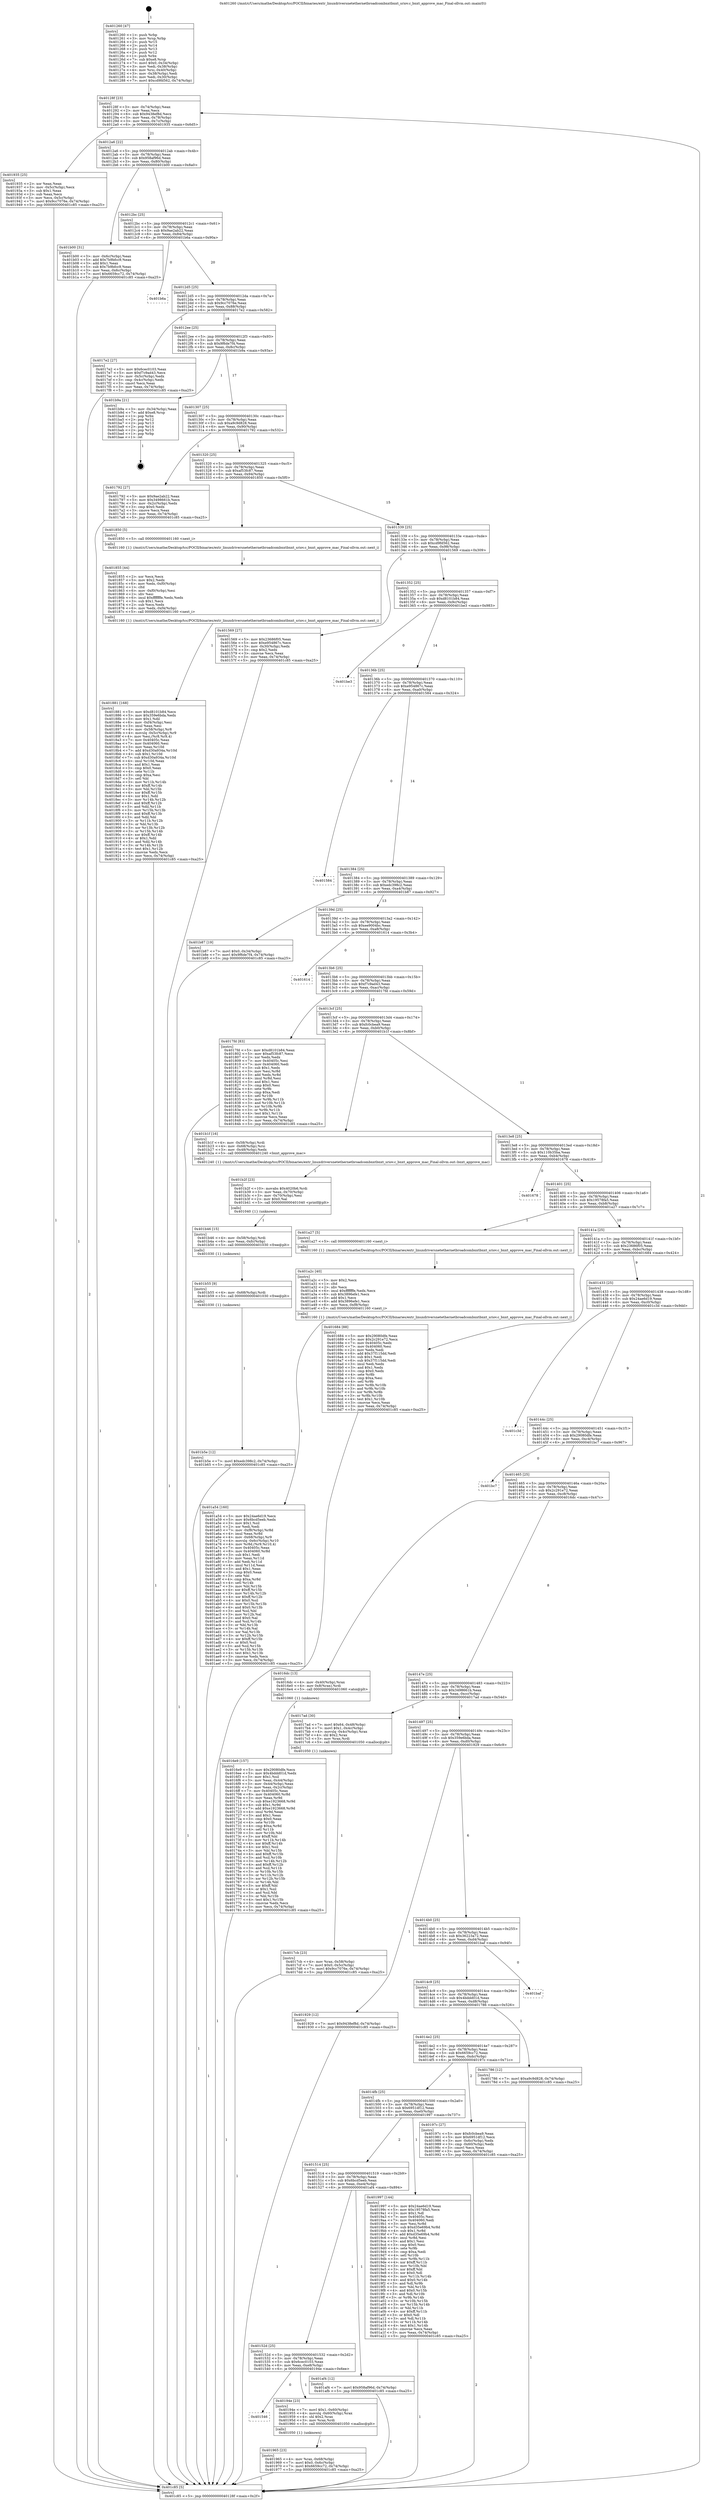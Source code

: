 digraph "0x401260" {
  label = "0x401260 (/mnt/c/Users/mathe/Desktop/tcc/POCII/binaries/extr_linuxdriversnetethernetbroadcombnxtbnxt_sriov.c_bnxt_approve_mac_Final-ollvm.out::main(0))"
  labelloc = "t"
  node[shape=record]

  Entry [label="",width=0.3,height=0.3,shape=circle,fillcolor=black,style=filled]
  "0x40128f" [label="{
     0x40128f [23]\l
     | [instrs]\l
     &nbsp;&nbsp;0x40128f \<+3\>: mov -0x74(%rbp),%eax\l
     &nbsp;&nbsp;0x401292 \<+2\>: mov %eax,%ecx\l
     &nbsp;&nbsp;0x401294 \<+6\>: sub $0x9438ef8d,%ecx\l
     &nbsp;&nbsp;0x40129a \<+3\>: mov %eax,-0x78(%rbp)\l
     &nbsp;&nbsp;0x40129d \<+3\>: mov %ecx,-0x7c(%rbp)\l
     &nbsp;&nbsp;0x4012a0 \<+6\>: je 0000000000401935 \<main+0x6d5\>\l
  }"]
  "0x401935" [label="{
     0x401935 [25]\l
     | [instrs]\l
     &nbsp;&nbsp;0x401935 \<+2\>: xor %eax,%eax\l
     &nbsp;&nbsp;0x401937 \<+3\>: mov -0x5c(%rbp),%ecx\l
     &nbsp;&nbsp;0x40193a \<+3\>: sub $0x1,%eax\l
     &nbsp;&nbsp;0x40193d \<+2\>: sub %eax,%ecx\l
     &nbsp;&nbsp;0x40193f \<+3\>: mov %ecx,-0x5c(%rbp)\l
     &nbsp;&nbsp;0x401942 \<+7\>: movl $0x9cc7076e,-0x74(%rbp)\l
     &nbsp;&nbsp;0x401949 \<+5\>: jmp 0000000000401c85 \<main+0xa25\>\l
  }"]
  "0x4012a6" [label="{
     0x4012a6 [22]\l
     | [instrs]\l
     &nbsp;&nbsp;0x4012a6 \<+5\>: jmp 00000000004012ab \<main+0x4b\>\l
     &nbsp;&nbsp;0x4012ab \<+3\>: mov -0x78(%rbp),%eax\l
     &nbsp;&nbsp;0x4012ae \<+5\>: sub $0x958af96d,%eax\l
     &nbsp;&nbsp;0x4012b3 \<+3\>: mov %eax,-0x80(%rbp)\l
     &nbsp;&nbsp;0x4012b6 \<+6\>: je 0000000000401b00 \<main+0x8a0\>\l
  }"]
  Exit [label="",width=0.3,height=0.3,shape=circle,fillcolor=black,style=filled,peripheries=2]
  "0x401b00" [label="{
     0x401b00 [31]\l
     | [instrs]\l
     &nbsp;&nbsp;0x401b00 \<+3\>: mov -0x6c(%rbp),%eax\l
     &nbsp;&nbsp;0x401b03 \<+5\>: add $0x7b9bfcc9,%eax\l
     &nbsp;&nbsp;0x401b08 \<+3\>: add $0x1,%eax\l
     &nbsp;&nbsp;0x401b0b \<+5\>: sub $0x7b9bfcc9,%eax\l
     &nbsp;&nbsp;0x401b10 \<+3\>: mov %eax,-0x6c(%rbp)\l
     &nbsp;&nbsp;0x401b13 \<+7\>: movl $0x6659cc72,-0x74(%rbp)\l
     &nbsp;&nbsp;0x401b1a \<+5\>: jmp 0000000000401c85 \<main+0xa25\>\l
  }"]
  "0x4012bc" [label="{
     0x4012bc [25]\l
     | [instrs]\l
     &nbsp;&nbsp;0x4012bc \<+5\>: jmp 00000000004012c1 \<main+0x61\>\l
     &nbsp;&nbsp;0x4012c1 \<+3\>: mov -0x78(%rbp),%eax\l
     &nbsp;&nbsp;0x4012c4 \<+5\>: sub $0x9ae2ab22,%eax\l
     &nbsp;&nbsp;0x4012c9 \<+6\>: mov %eax,-0x84(%rbp)\l
     &nbsp;&nbsp;0x4012cf \<+6\>: je 0000000000401b6a \<main+0x90a\>\l
  }"]
  "0x401b5e" [label="{
     0x401b5e [12]\l
     | [instrs]\l
     &nbsp;&nbsp;0x401b5e \<+7\>: movl $0xedc398c2,-0x74(%rbp)\l
     &nbsp;&nbsp;0x401b65 \<+5\>: jmp 0000000000401c85 \<main+0xa25\>\l
  }"]
  "0x401b6a" [label="{
     0x401b6a\l
  }", style=dashed]
  "0x4012d5" [label="{
     0x4012d5 [25]\l
     | [instrs]\l
     &nbsp;&nbsp;0x4012d5 \<+5\>: jmp 00000000004012da \<main+0x7a\>\l
     &nbsp;&nbsp;0x4012da \<+3\>: mov -0x78(%rbp),%eax\l
     &nbsp;&nbsp;0x4012dd \<+5\>: sub $0x9cc7076e,%eax\l
     &nbsp;&nbsp;0x4012e2 \<+6\>: mov %eax,-0x88(%rbp)\l
     &nbsp;&nbsp;0x4012e8 \<+6\>: je 00000000004017e2 \<main+0x582\>\l
  }"]
  "0x401b55" [label="{
     0x401b55 [9]\l
     | [instrs]\l
     &nbsp;&nbsp;0x401b55 \<+4\>: mov -0x68(%rbp),%rdi\l
     &nbsp;&nbsp;0x401b59 \<+5\>: call 0000000000401030 \<free@plt\>\l
     | [calls]\l
     &nbsp;&nbsp;0x401030 \{1\} (unknown)\l
  }"]
  "0x4017e2" [label="{
     0x4017e2 [27]\l
     | [instrs]\l
     &nbsp;&nbsp;0x4017e2 \<+5\>: mov $0x6cec0103,%eax\l
     &nbsp;&nbsp;0x4017e7 \<+5\>: mov $0xf7c9ad43,%ecx\l
     &nbsp;&nbsp;0x4017ec \<+3\>: mov -0x5c(%rbp),%edx\l
     &nbsp;&nbsp;0x4017ef \<+3\>: cmp -0x4c(%rbp),%edx\l
     &nbsp;&nbsp;0x4017f2 \<+3\>: cmovl %ecx,%eax\l
     &nbsp;&nbsp;0x4017f5 \<+3\>: mov %eax,-0x74(%rbp)\l
     &nbsp;&nbsp;0x4017f8 \<+5\>: jmp 0000000000401c85 \<main+0xa25\>\l
  }"]
  "0x4012ee" [label="{
     0x4012ee [25]\l
     | [instrs]\l
     &nbsp;&nbsp;0x4012ee \<+5\>: jmp 00000000004012f3 \<main+0x93\>\l
     &nbsp;&nbsp;0x4012f3 \<+3\>: mov -0x78(%rbp),%eax\l
     &nbsp;&nbsp;0x4012f6 \<+5\>: sub $0x9f6de7f4,%eax\l
     &nbsp;&nbsp;0x4012fb \<+6\>: mov %eax,-0x8c(%rbp)\l
     &nbsp;&nbsp;0x401301 \<+6\>: je 0000000000401b9a \<main+0x93a\>\l
  }"]
  "0x401b46" [label="{
     0x401b46 [15]\l
     | [instrs]\l
     &nbsp;&nbsp;0x401b46 \<+4\>: mov -0x58(%rbp),%rdi\l
     &nbsp;&nbsp;0x401b4a \<+6\>: mov %eax,-0xfc(%rbp)\l
     &nbsp;&nbsp;0x401b50 \<+5\>: call 0000000000401030 \<free@plt\>\l
     | [calls]\l
     &nbsp;&nbsp;0x401030 \{1\} (unknown)\l
  }"]
  "0x401b9a" [label="{
     0x401b9a [21]\l
     | [instrs]\l
     &nbsp;&nbsp;0x401b9a \<+3\>: mov -0x34(%rbp),%eax\l
     &nbsp;&nbsp;0x401b9d \<+7\>: add $0xe8,%rsp\l
     &nbsp;&nbsp;0x401ba4 \<+1\>: pop %rbx\l
     &nbsp;&nbsp;0x401ba5 \<+2\>: pop %r12\l
     &nbsp;&nbsp;0x401ba7 \<+2\>: pop %r13\l
     &nbsp;&nbsp;0x401ba9 \<+2\>: pop %r14\l
     &nbsp;&nbsp;0x401bab \<+2\>: pop %r15\l
     &nbsp;&nbsp;0x401bad \<+1\>: pop %rbp\l
     &nbsp;&nbsp;0x401bae \<+1\>: ret\l
  }"]
  "0x401307" [label="{
     0x401307 [25]\l
     | [instrs]\l
     &nbsp;&nbsp;0x401307 \<+5\>: jmp 000000000040130c \<main+0xac\>\l
     &nbsp;&nbsp;0x40130c \<+3\>: mov -0x78(%rbp),%eax\l
     &nbsp;&nbsp;0x40130f \<+5\>: sub $0xa9c9d828,%eax\l
     &nbsp;&nbsp;0x401314 \<+6\>: mov %eax,-0x90(%rbp)\l
     &nbsp;&nbsp;0x40131a \<+6\>: je 0000000000401792 \<main+0x532\>\l
  }"]
  "0x401b2f" [label="{
     0x401b2f [23]\l
     | [instrs]\l
     &nbsp;&nbsp;0x401b2f \<+10\>: movabs $0x4020b6,%rdi\l
     &nbsp;&nbsp;0x401b39 \<+3\>: mov %eax,-0x70(%rbp)\l
     &nbsp;&nbsp;0x401b3c \<+3\>: mov -0x70(%rbp),%esi\l
     &nbsp;&nbsp;0x401b3f \<+2\>: mov $0x0,%al\l
     &nbsp;&nbsp;0x401b41 \<+5\>: call 0000000000401040 \<printf@plt\>\l
     | [calls]\l
     &nbsp;&nbsp;0x401040 \{1\} (unknown)\l
  }"]
  "0x401792" [label="{
     0x401792 [27]\l
     | [instrs]\l
     &nbsp;&nbsp;0x401792 \<+5\>: mov $0x9ae2ab22,%eax\l
     &nbsp;&nbsp;0x401797 \<+5\>: mov $0x3498661b,%ecx\l
     &nbsp;&nbsp;0x40179c \<+3\>: mov -0x2c(%rbp),%edx\l
     &nbsp;&nbsp;0x40179f \<+3\>: cmp $0x0,%edx\l
     &nbsp;&nbsp;0x4017a2 \<+3\>: cmove %ecx,%eax\l
     &nbsp;&nbsp;0x4017a5 \<+3\>: mov %eax,-0x74(%rbp)\l
     &nbsp;&nbsp;0x4017a8 \<+5\>: jmp 0000000000401c85 \<main+0xa25\>\l
  }"]
  "0x401320" [label="{
     0x401320 [25]\l
     | [instrs]\l
     &nbsp;&nbsp;0x401320 \<+5\>: jmp 0000000000401325 \<main+0xc5\>\l
     &nbsp;&nbsp;0x401325 \<+3\>: mov -0x78(%rbp),%eax\l
     &nbsp;&nbsp;0x401328 \<+5\>: sub $0xaf53fc87,%eax\l
     &nbsp;&nbsp;0x40132d \<+6\>: mov %eax,-0x94(%rbp)\l
     &nbsp;&nbsp;0x401333 \<+6\>: je 0000000000401850 \<main+0x5f0\>\l
  }"]
  "0x401a54" [label="{
     0x401a54 [160]\l
     | [instrs]\l
     &nbsp;&nbsp;0x401a54 \<+5\>: mov $0x24ae6d19,%ecx\l
     &nbsp;&nbsp;0x401a59 \<+5\>: mov $0x6bcd5eeb,%edx\l
     &nbsp;&nbsp;0x401a5e \<+3\>: mov $0x1,%sil\l
     &nbsp;&nbsp;0x401a61 \<+2\>: xor %edi,%edi\l
     &nbsp;&nbsp;0x401a63 \<+7\>: mov -0xf8(%rbp),%r8d\l
     &nbsp;&nbsp;0x401a6a \<+4\>: imul %eax,%r8d\l
     &nbsp;&nbsp;0x401a6e \<+4\>: mov -0x68(%rbp),%r9\l
     &nbsp;&nbsp;0x401a72 \<+4\>: movslq -0x6c(%rbp),%r10\l
     &nbsp;&nbsp;0x401a76 \<+4\>: mov %r8d,(%r9,%r10,4)\l
     &nbsp;&nbsp;0x401a7a \<+7\>: mov 0x40405c,%eax\l
     &nbsp;&nbsp;0x401a81 \<+8\>: mov 0x404060,%r8d\l
     &nbsp;&nbsp;0x401a89 \<+3\>: sub $0x1,%edi\l
     &nbsp;&nbsp;0x401a8c \<+3\>: mov %eax,%r11d\l
     &nbsp;&nbsp;0x401a8f \<+3\>: add %edi,%r11d\l
     &nbsp;&nbsp;0x401a92 \<+4\>: imul %r11d,%eax\l
     &nbsp;&nbsp;0x401a96 \<+3\>: and $0x1,%eax\l
     &nbsp;&nbsp;0x401a99 \<+3\>: cmp $0x0,%eax\l
     &nbsp;&nbsp;0x401a9c \<+3\>: sete %bl\l
     &nbsp;&nbsp;0x401a9f \<+4\>: cmp $0xa,%r8d\l
     &nbsp;&nbsp;0x401aa3 \<+4\>: setl %r14b\l
     &nbsp;&nbsp;0x401aa7 \<+3\>: mov %bl,%r15b\l
     &nbsp;&nbsp;0x401aaa \<+4\>: xor $0xff,%r15b\l
     &nbsp;&nbsp;0x401aae \<+3\>: mov %r14b,%r12b\l
     &nbsp;&nbsp;0x401ab1 \<+4\>: xor $0xff,%r12b\l
     &nbsp;&nbsp;0x401ab5 \<+4\>: xor $0x0,%sil\l
     &nbsp;&nbsp;0x401ab9 \<+3\>: mov %r15b,%r13b\l
     &nbsp;&nbsp;0x401abc \<+4\>: and $0x0,%r13b\l
     &nbsp;&nbsp;0x401ac0 \<+3\>: and %sil,%bl\l
     &nbsp;&nbsp;0x401ac3 \<+3\>: mov %r12b,%al\l
     &nbsp;&nbsp;0x401ac6 \<+2\>: and $0x0,%al\l
     &nbsp;&nbsp;0x401ac8 \<+3\>: and %sil,%r14b\l
     &nbsp;&nbsp;0x401acb \<+3\>: or %bl,%r13b\l
     &nbsp;&nbsp;0x401ace \<+3\>: or %r14b,%al\l
     &nbsp;&nbsp;0x401ad1 \<+3\>: xor %al,%r13b\l
     &nbsp;&nbsp;0x401ad4 \<+3\>: or %r12b,%r15b\l
     &nbsp;&nbsp;0x401ad7 \<+4\>: xor $0xff,%r15b\l
     &nbsp;&nbsp;0x401adb \<+4\>: or $0x0,%sil\l
     &nbsp;&nbsp;0x401adf \<+3\>: and %sil,%r15b\l
     &nbsp;&nbsp;0x401ae2 \<+3\>: or %r15b,%r13b\l
     &nbsp;&nbsp;0x401ae5 \<+4\>: test $0x1,%r13b\l
     &nbsp;&nbsp;0x401ae9 \<+3\>: cmovne %edx,%ecx\l
     &nbsp;&nbsp;0x401aec \<+3\>: mov %ecx,-0x74(%rbp)\l
     &nbsp;&nbsp;0x401aef \<+5\>: jmp 0000000000401c85 \<main+0xa25\>\l
  }"]
  "0x401850" [label="{
     0x401850 [5]\l
     | [instrs]\l
     &nbsp;&nbsp;0x401850 \<+5\>: call 0000000000401160 \<next_i\>\l
     | [calls]\l
     &nbsp;&nbsp;0x401160 \{1\} (/mnt/c/Users/mathe/Desktop/tcc/POCII/binaries/extr_linuxdriversnetethernetbroadcombnxtbnxt_sriov.c_bnxt_approve_mac_Final-ollvm.out::next_i)\l
  }"]
  "0x401339" [label="{
     0x401339 [25]\l
     | [instrs]\l
     &nbsp;&nbsp;0x401339 \<+5\>: jmp 000000000040133e \<main+0xde\>\l
     &nbsp;&nbsp;0x40133e \<+3\>: mov -0x78(%rbp),%eax\l
     &nbsp;&nbsp;0x401341 \<+5\>: sub $0xcd9fd562,%eax\l
     &nbsp;&nbsp;0x401346 \<+6\>: mov %eax,-0x98(%rbp)\l
     &nbsp;&nbsp;0x40134c \<+6\>: je 0000000000401569 \<main+0x309\>\l
  }"]
  "0x401a2c" [label="{
     0x401a2c [40]\l
     | [instrs]\l
     &nbsp;&nbsp;0x401a2c \<+5\>: mov $0x2,%ecx\l
     &nbsp;&nbsp;0x401a31 \<+1\>: cltd\l
     &nbsp;&nbsp;0x401a32 \<+2\>: idiv %ecx\l
     &nbsp;&nbsp;0x401a34 \<+6\>: imul $0xfffffffe,%edx,%ecx\l
     &nbsp;&nbsp;0x401a3a \<+6\>: sub $0x3896efe1,%ecx\l
     &nbsp;&nbsp;0x401a40 \<+3\>: add $0x1,%ecx\l
     &nbsp;&nbsp;0x401a43 \<+6\>: add $0x3896efe1,%ecx\l
     &nbsp;&nbsp;0x401a49 \<+6\>: mov %ecx,-0xf8(%rbp)\l
     &nbsp;&nbsp;0x401a4f \<+5\>: call 0000000000401160 \<next_i\>\l
     | [calls]\l
     &nbsp;&nbsp;0x401160 \{1\} (/mnt/c/Users/mathe/Desktop/tcc/POCII/binaries/extr_linuxdriversnetethernetbroadcombnxtbnxt_sriov.c_bnxt_approve_mac_Final-ollvm.out::next_i)\l
  }"]
  "0x401569" [label="{
     0x401569 [27]\l
     | [instrs]\l
     &nbsp;&nbsp;0x401569 \<+5\>: mov $0x23686f05,%eax\l
     &nbsp;&nbsp;0x40156e \<+5\>: mov $0xe954867c,%ecx\l
     &nbsp;&nbsp;0x401573 \<+3\>: mov -0x30(%rbp),%edx\l
     &nbsp;&nbsp;0x401576 \<+3\>: cmp $0x2,%edx\l
     &nbsp;&nbsp;0x401579 \<+3\>: cmovne %ecx,%eax\l
     &nbsp;&nbsp;0x40157c \<+3\>: mov %eax,-0x74(%rbp)\l
     &nbsp;&nbsp;0x40157f \<+5\>: jmp 0000000000401c85 \<main+0xa25\>\l
  }"]
  "0x401352" [label="{
     0x401352 [25]\l
     | [instrs]\l
     &nbsp;&nbsp;0x401352 \<+5\>: jmp 0000000000401357 \<main+0xf7\>\l
     &nbsp;&nbsp;0x401357 \<+3\>: mov -0x78(%rbp),%eax\l
     &nbsp;&nbsp;0x40135a \<+5\>: sub $0xd8101b84,%eax\l
     &nbsp;&nbsp;0x40135f \<+6\>: mov %eax,-0x9c(%rbp)\l
     &nbsp;&nbsp;0x401365 \<+6\>: je 0000000000401be3 \<main+0x983\>\l
  }"]
  "0x401c85" [label="{
     0x401c85 [5]\l
     | [instrs]\l
     &nbsp;&nbsp;0x401c85 \<+5\>: jmp 000000000040128f \<main+0x2f\>\l
  }"]
  "0x401260" [label="{
     0x401260 [47]\l
     | [instrs]\l
     &nbsp;&nbsp;0x401260 \<+1\>: push %rbp\l
     &nbsp;&nbsp;0x401261 \<+3\>: mov %rsp,%rbp\l
     &nbsp;&nbsp;0x401264 \<+2\>: push %r15\l
     &nbsp;&nbsp;0x401266 \<+2\>: push %r14\l
     &nbsp;&nbsp;0x401268 \<+2\>: push %r13\l
     &nbsp;&nbsp;0x40126a \<+2\>: push %r12\l
     &nbsp;&nbsp;0x40126c \<+1\>: push %rbx\l
     &nbsp;&nbsp;0x40126d \<+7\>: sub $0xe8,%rsp\l
     &nbsp;&nbsp;0x401274 \<+7\>: movl $0x0,-0x34(%rbp)\l
     &nbsp;&nbsp;0x40127b \<+3\>: mov %edi,-0x38(%rbp)\l
     &nbsp;&nbsp;0x40127e \<+4\>: mov %rsi,-0x40(%rbp)\l
     &nbsp;&nbsp;0x401282 \<+3\>: mov -0x38(%rbp),%edi\l
     &nbsp;&nbsp;0x401285 \<+3\>: mov %edi,-0x30(%rbp)\l
     &nbsp;&nbsp;0x401288 \<+7\>: movl $0xcd9fd562,-0x74(%rbp)\l
  }"]
  "0x401965" [label="{
     0x401965 [23]\l
     | [instrs]\l
     &nbsp;&nbsp;0x401965 \<+4\>: mov %rax,-0x68(%rbp)\l
     &nbsp;&nbsp;0x401969 \<+7\>: movl $0x0,-0x6c(%rbp)\l
     &nbsp;&nbsp;0x401970 \<+7\>: movl $0x6659cc72,-0x74(%rbp)\l
     &nbsp;&nbsp;0x401977 \<+5\>: jmp 0000000000401c85 \<main+0xa25\>\l
  }"]
  "0x401be3" [label="{
     0x401be3\l
  }", style=dashed]
  "0x40136b" [label="{
     0x40136b [25]\l
     | [instrs]\l
     &nbsp;&nbsp;0x40136b \<+5\>: jmp 0000000000401370 \<main+0x110\>\l
     &nbsp;&nbsp;0x401370 \<+3\>: mov -0x78(%rbp),%eax\l
     &nbsp;&nbsp;0x401373 \<+5\>: sub $0xe954867c,%eax\l
     &nbsp;&nbsp;0x401378 \<+6\>: mov %eax,-0xa0(%rbp)\l
     &nbsp;&nbsp;0x40137e \<+6\>: je 0000000000401584 \<main+0x324\>\l
  }"]
  "0x401546" [label="{
     0x401546\l
  }", style=dashed]
  "0x401584" [label="{
     0x401584\l
  }", style=dashed]
  "0x401384" [label="{
     0x401384 [25]\l
     | [instrs]\l
     &nbsp;&nbsp;0x401384 \<+5\>: jmp 0000000000401389 \<main+0x129\>\l
     &nbsp;&nbsp;0x401389 \<+3\>: mov -0x78(%rbp),%eax\l
     &nbsp;&nbsp;0x40138c \<+5\>: sub $0xedc398c2,%eax\l
     &nbsp;&nbsp;0x401391 \<+6\>: mov %eax,-0xa4(%rbp)\l
     &nbsp;&nbsp;0x401397 \<+6\>: je 0000000000401b87 \<main+0x927\>\l
  }"]
  "0x40194e" [label="{
     0x40194e [23]\l
     | [instrs]\l
     &nbsp;&nbsp;0x40194e \<+7\>: movl $0x1,-0x60(%rbp)\l
     &nbsp;&nbsp;0x401955 \<+4\>: movslq -0x60(%rbp),%rax\l
     &nbsp;&nbsp;0x401959 \<+4\>: shl $0x2,%rax\l
     &nbsp;&nbsp;0x40195d \<+3\>: mov %rax,%rdi\l
     &nbsp;&nbsp;0x401960 \<+5\>: call 0000000000401050 \<malloc@plt\>\l
     | [calls]\l
     &nbsp;&nbsp;0x401050 \{1\} (unknown)\l
  }"]
  "0x401b87" [label="{
     0x401b87 [19]\l
     | [instrs]\l
     &nbsp;&nbsp;0x401b87 \<+7\>: movl $0x0,-0x34(%rbp)\l
     &nbsp;&nbsp;0x401b8e \<+7\>: movl $0x9f6de7f4,-0x74(%rbp)\l
     &nbsp;&nbsp;0x401b95 \<+5\>: jmp 0000000000401c85 \<main+0xa25\>\l
  }"]
  "0x40139d" [label="{
     0x40139d [25]\l
     | [instrs]\l
     &nbsp;&nbsp;0x40139d \<+5\>: jmp 00000000004013a2 \<main+0x142\>\l
     &nbsp;&nbsp;0x4013a2 \<+3\>: mov -0x78(%rbp),%eax\l
     &nbsp;&nbsp;0x4013a5 \<+5\>: sub $0xee9004bc,%eax\l
     &nbsp;&nbsp;0x4013aa \<+6\>: mov %eax,-0xa8(%rbp)\l
     &nbsp;&nbsp;0x4013b0 \<+6\>: je 0000000000401614 \<main+0x3b4\>\l
  }"]
  "0x40152d" [label="{
     0x40152d [25]\l
     | [instrs]\l
     &nbsp;&nbsp;0x40152d \<+5\>: jmp 0000000000401532 \<main+0x2d2\>\l
     &nbsp;&nbsp;0x401532 \<+3\>: mov -0x78(%rbp),%eax\l
     &nbsp;&nbsp;0x401535 \<+5\>: sub $0x6cec0103,%eax\l
     &nbsp;&nbsp;0x40153a \<+6\>: mov %eax,-0xe8(%rbp)\l
     &nbsp;&nbsp;0x401540 \<+6\>: je 000000000040194e \<main+0x6ee\>\l
  }"]
  "0x401614" [label="{
     0x401614\l
  }", style=dashed]
  "0x4013b6" [label="{
     0x4013b6 [25]\l
     | [instrs]\l
     &nbsp;&nbsp;0x4013b6 \<+5\>: jmp 00000000004013bb \<main+0x15b\>\l
     &nbsp;&nbsp;0x4013bb \<+3\>: mov -0x78(%rbp),%eax\l
     &nbsp;&nbsp;0x4013be \<+5\>: sub $0xf7c9ad43,%eax\l
     &nbsp;&nbsp;0x4013c3 \<+6\>: mov %eax,-0xac(%rbp)\l
     &nbsp;&nbsp;0x4013c9 \<+6\>: je 00000000004017fd \<main+0x59d\>\l
  }"]
  "0x401af4" [label="{
     0x401af4 [12]\l
     | [instrs]\l
     &nbsp;&nbsp;0x401af4 \<+7\>: movl $0x958af96d,-0x74(%rbp)\l
     &nbsp;&nbsp;0x401afb \<+5\>: jmp 0000000000401c85 \<main+0xa25\>\l
  }"]
  "0x4017fd" [label="{
     0x4017fd [83]\l
     | [instrs]\l
     &nbsp;&nbsp;0x4017fd \<+5\>: mov $0xd8101b84,%eax\l
     &nbsp;&nbsp;0x401802 \<+5\>: mov $0xaf53fc87,%ecx\l
     &nbsp;&nbsp;0x401807 \<+2\>: xor %edx,%edx\l
     &nbsp;&nbsp;0x401809 \<+7\>: mov 0x40405c,%esi\l
     &nbsp;&nbsp;0x401810 \<+7\>: mov 0x404060,%edi\l
     &nbsp;&nbsp;0x401817 \<+3\>: sub $0x1,%edx\l
     &nbsp;&nbsp;0x40181a \<+3\>: mov %esi,%r8d\l
     &nbsp;&nbsp;0x40181d \<+3\>: add %edx,%r8d\l
     &nbsp;&nbsp;0x401820 \<+4\>: imul %r8d,%esi\l
     &nbsp;&nbsp;0x401824 \<+3\>: and $0x1,%esi\l
     &nbsp;&nbsp;0x401827 \<+3\>: cmp $0x0,%esi\l
     &nbsp;&nbsp;0x40182a \<+4\>: sete %r9b\l
     &nbsp;&nbsp;0x40182e \<+3\>: cmp $0xa,%edi\l
     &nbsp;&nbsp;0x401831 \<+4\>: setl %r10b\l
     &nbsp;&nbsp;0x401835 \<+3\>: mov %r9b,%r11b\l
     &nbsp;&nbsp;0x401838 \<+3\>: and %r10b,%r11b\l
     &nbsp;&nbsp;0x40183b \<+3\>: xor %r10b,%r9b\l
     &nbsp;&nbsp;0x40183e \<+3\>: or %r9b,%r11b\l
     &nbsp;&nbsp;0x401841 \<+4\>: test $0x1,%r11b\l
     &nbsp;&nbsp;0x401845 \<+3\>: cmovne %ecx,%eax\l
     &nbsp;&nbsp;0x401848 \<+3\>: mov %eax,-0x74(%rbp)\l
     &nbsp;&nbsp;0x40184b \<+5\>: jmp 0000000000401c85 \<main+0xa25\>\l
  }"]
  "0x4013cf" [label="{
     0x4013cf [25]\l
     | [instrs]\l
     &nbsp;&nbsp;0x4013cf \<+5\>: jmp 00000000004013d4 \<main+0x174\>\l
     &nbsp;&nbsp;0x4013d4 \<+3\>: mov -0x78(%rbp),%eax\l
     &nbsp;&nbsp;0x4013d7 \<+5\>: sub $0xfc0cbea9,%eax\l
     &nbsp;&nbsp;0x4013dc \<+6\>: mov %eax,-0xb0(%rbp)\l
     &nbsp;&nbsp;0x4013e2 \<+6\>: je 0000000000401b1f \<main+0x8bf\>\l
  }"]
  "0x401514" [label="{
     0x401514 [25]\l
     | [instrs]\l
     &nbsp;&nbsp;0x401514 \<+5\>: jmp 0000000000401519 \<main+0x2b9\>\l
     &nbsp;&nbsp;0x401519 \<+3\>: mov -0x78(%rbp),%eax\l
     &nbsp;&nbsp;0x40151c \<+5\>: sub $0x6bcd5eeb,%eax\l
     &nbsp;&nbsp;0x401521 \<+6\>: mov %eax,-0xe4(%rbp)\l
     &nbsp;&nbsp;0x401527 \<+6\>: je 0000000000401af4 \<main+0x894\>\l
  }"]
  "0x401b1f" [label="{
     0x401b1f [16]\l
     | [instrs]\l
     &nbsp;&nbsp;0x401b1f \<+4\>: mov -0x58(%rbp),%rdi\l
     &nbsp;&nbsp;0x401b23 \<+4\>: mov -0x68(%rbp),%rsi\l
     &nbsp;&nbsp;0x401b27 \<+3\>: mov -0x48(%rbp),%edx\l
     &nbsp;&nbsp;0x401b2a \<+5\>: call 0000000000401240 \<bnxt_approve_mac\>\l
     | [calls]\l
     &nbsp;&nbsp;0x401240 \{1\} (/mnt/c/Users/mathe/Desktop/tcc/POCII/binaries/extr_linuxdriversnetethernetbroadcombnxtbnxt_sriov.c_bnxt_approve_mac_Final-ollvm.out::bnxt_approve_mac)\l
  }"]
  "0x4013e8" [label="{
     0x4013e8 [25]\l
     | [instrs]\l
     &nbsp;&nbsp;0x4013e8 \<+5\>: jmp 00000000004013ed \<main+0x18d\>\l
     &nbsp;&nbsp;0x4013ed \<+3\>: mov -0x78(%rbp),%eax\l
     &nbsp;&nbsp;0x4013f0 \<+5\>: sub $0x110b35ba,%eax\l
     &nbsp;&nbsp;0x4013f5 \<+6\>: mov %eax,-0xb4(%rbp)\l
     &nbsp;&nbsp;0x4013fb \<+6\>: je 0000000000401678 \<main+0x418\>\l
  }"]
  "0x401997" [label="{
     0x401997 [144]\l
     | [instrs]\l
     &nbsp;&nbsp;0x401997 \<+5\>: mov $0x24ae6d19,%eax\l
     &nbsp;&nbsp;0x40199c \<+5\>: mov $0x19578fa5,%ecx\l
     &nbsp;&nbsp;0x4019a1 \<+2\>: mov $0x1,%dl\l
     &nbsp;&nbsp;0x4019a3 \<+7\>: mov 0x40405c,%esi\l
     &nbsp;&nbsp;0x4019aa \<+7\>: mov 0x404060,%edi\l
     &nbsp;&nbsp;0x4019b1 \<+3\>: mov %esi,%r8d\l
     &nbsp;&nbsp;0x4019b4 \<+7\>: sub $0xd35e69b4,%r8d\l
     &nbsp;&nbsp;0x4019bb \<+4\>: sub $0x1,%r8d\l
     &nbsp;&nbsp;0x4019bf \<+7\>: add $0xd35e69b4,%r8d\l
     &nbsp;&nbsp;0x4019c6 \<+4\>: imul %r8d,%esi\l
     &nbsp;&nbsp;0x4019ca \<+3\>: and $0x1,%esi\l
     &nbsp;&nbsp;0x4019cd \<+3\>: cmp $0x0,%esi\l
     &nbsp;&nbsp;0x4019d0 \<+4\>: sete %r9b\l
     &nbsp;&nbsp;0x4019d4 \<+3\>: cmp $0xa,%edi\l
     &nbsp;&nbsp;0x4019d7 \<+4\>: setl %r10b\l
     &nbsp;&nbsp;0x4019db \<+3\>: mov %r9b,%r11b\l
     &nbsp;&nbsp;0x4019de \<+4\>: xor $0xff,%r11b\l
     &nbsp;&nbsp;0x4019e2 \<+3\>: mov %r10b,%bl\l
     &nbsp;&nbsp;0x4019e5 \<+3\>: xor $0xff,%bl\l
     &nbsp;&nbsp;0x4019e8 \<+3\>: xor $0x0,%dl\l
     &nbsp;&nbsp;0x4019eb \<+3\>: mov %r11b,%r14b\l
     &nbsp;&nbsp;0x4019ee \<+4\>: and $0x0,%r14b\l
     &nbsp;&nbsp;0x4019f2 \<+3\>: and %dl,%r9b\l
     &nbsp;&nbsp;0x4019f5 \<+3\>: mov %bl,%r15b\l
     &nbsp;&nbsp;0x4019f8 \<+4\>: and $0x0,%r15b\l
     &nbsp;&nbsp;0x4019fc \<+3\>: and %dl,%r10b\l
     &nbsp;&nbsp;0x4019ff \<+3\>: or %r9b,%r14b\l
     &nbsp;&nbsp;0x401a02 \<+3\>: or %r10b,%r15b\l
     &nbsp;&nbsp;0x401a05 \<+3\>: xor %r15b,%r14b\l
     &nbsp;&nbsp;0x401a08 \<+3\>: or %bl,%r11b\l
     &nbsp;&nbsp;0x401a0b \<+4\>: xor $0xff,%r11b\l
     &nbsp;&nbsp;0x401a0f \<+3\>: or $0x0,%dl\l
     &nbsp;&nbsp;0x401a12 \<+3\>: and %dl,%r11b\l
     &nbsp;&nbsp;0x401a15 \<+3\>: or %r11b,%r14b\l
     &nbsp;&nbsp;0x401a18 \<+4\>: test $0x1,%r14b\l
     &nbsp;&nbsp;0x401a1c \<+3\>: cmovne %ecx,%eax\l
     &nbsp;&nbsp;0x401a1f \<+3\>: mov %eax,-0x74(%rbp)\l
     &nbsp;&nbsp;0x401a22 \<+5\>: jmp 0000000000401c85 \<main+0xa25\>\l
  }"]
  "0x401678" [label="{
     0x401678\l
  }", style=dashed]
  "0x401401" [label="{
     0x401401 [25]\l
     | [instrs]\l
     &nbsp;&nbsp;0x401401 \<+5\>: jmp 0000000000401406 \<main+0x1a6\>\l
     &nbsp;&nbsp;0x401406 \<+3\>: mov -0x78(%rbp),%eax\l
     &nbsp;&nbsp;0x401409 \<+5\>: sub $0x19578fa5,%eax\l
     &nbsp;&nbsp;0x40140e \<+6\>: mov %eax,-0xb8(%rbp)\l
     &nbsp;&nbsp;0x401414 \<+6\>: je 0000000000401a27 \<main+0x7c7\>\l
  }"]
  "0x4014fb" [label="{
     0x4014fb [25]\l
     | [instrs]\l
     &nbsp;&nbsp;0x4014fb \<+5\>: jmp 0000000000401500 \<main+0x2a0\>\l
     &nbsp;&nbsp;0x401500 \<+3\>: mov -0x78(%rbp),%eax\l
     &nbsp;&nbsp;0x401503 \<+5\>: sub $0x6951df12,%eax\l
     &nbsp;&nbsp;0x401508 \<+6\>: mov %eax,-0xe0(%rbp)\l
     &nbsp;&nbsp;0x40150e \<+6\>: je 0000000000401997 \<main+0x737\>\l
  }"]
  "0x401a27" [label="{
     0x401a27 [5]\l
     | [instrs]\l
     &nbsp;&nbsp;0x401a27 \<+5\>: call 0000000000401160 \<next_i\>\l
     | [calls]\l
     &nbsp;&nbsp;0x401160 \{1\} (/mnt/c/Users/mathe/Desktop/tcc/POCII/binaries/extr_linuxdriversnetethernetbroadcombnxtbnxt_sriov.c_bnxt_approve_mac_Final-ollvm.out::next_i)\l
  }"]
  "0x40141a" [label="{
     0x40141a [25]\l
     | [instrs]\l
     &nbsp;&nbsp;0x40141a \<+5\>: jmp 000000000040141f \<main+0x1bf\>\l
     &nbsp;&nbsp;0x40141f \<+3\>: mov -0x78(%rbp),%eax\l
     &nbsp;&nbsp;0x401422 \<+5\>: sub $0x23686f05,%eax\l
     &nbsp;&nbsp;0x401427 \<+6\>: mov %eax,-0xbc(%rbp)\l
     &nbsp;&nbsp;0x40142d \<+6\>: je 0000000000401684 \<main+0x424\>\l
  }"]
  "0x40197c" [label="{
     0x40197c [27]\l
     | [instrs]\l
     &nbsp;&nbsp;0x40197c \<+5\>: mov $0xfc0cbea9,%eax\l
     &nbsp;&nbsp;0x401981 \<+5\>: mov $0x6951df12,%ecx\l
     &nbsp;&nbsp;0x401986 \<+3\>: mov -0x6c(%rbp),%edx\l
     &nbsp;&nbsp;0x401989 \<+3\>: cmp -0x60(%rbp),%edx\l
     &nbsp;&nbsp;0x40198c \<+3\>: cmovl %ecx,%eax\l
     &nbsp;&nbsp;0x40198f \<+3\>: mov %eax,-0x74(%rbp)\l
     &nbsp;&nbsp;0x401992 \<+5\>: jmp 0000000000401c85 \<main+0xa25\>\l
  }"]
  "0x401684" [label="{
     0x401684 [88]\l
     | [instrs]\l
     &nbsp;&nbsp;0x401684 \<+5\>: mov $0x29080dfe,%eax\l
     &nbsp;&nbsp;0x401689 \<+5\>: mov $0x2c291e72,%ecx\l
     &nbsp;&nbsp;0x40168e \<+7\>: mov 0x40405c,%edx\l
     &nbsp;&nbsp;0x401695 \<+7\>: mov 0x404060,%esi\l
     &nbsp;&nbsp;0x40169c \<+2\>: mov %edx,%edi\l
     &nbsp;&nbsp;0x40169e \<+6\>: add $0x37f115dd,%edi\l
     &nbsp;&nbsp;0x4016a4 \<+3\>: sub $0x1,%edi\l
     &nbsp;&nbsp;0x4016a7 \<+6\>: sub $0x37f115dd,%edi\l
     &nbsp;&nbsp;0x4016ad \<+3\>: imul %edi,%edx\l
     &nbsp;&nbsp;0x4016b0 \<+3\>: and $0x1,%edx\l
     &nbsp;&nbsp;0x4016b3 \<+3\>: cmp $0x0,%edx\l
     &nbsp;&nbsp;0x4016b6 \<+4\>: sete %r8b\l
     &nbsp;&nbsp;0x4016ba \<+3\>: cmp $0xa,%esi\l
     &nbsp;&nbsp;0x4016bd \<+4\>: setl %r9b\l
     &nbsp;&nbsp;0x4016c1 \<+3\>: mov %r8b,%r10b\l
     &nbsp;&nbsp;0x4016c4 \<+3\>: and %r9b,%r10b\l
     &nbsp;&nbsp;0x4016c7 \<+3\>: xor %r9b,%r8b\l
     &nbsp;&nbsp;0x4016ca \<+3\>: or %r8b,%r10b\l
     &nbsp;&nbsp;0x4016cd \<+4\>: test $0x1,%r10b\l
     &nbsp;&nbsp;0x4016d1 \<+3\>: cmovne %ecx,%eax\l
     &nbsp;&nbsp;0x4016d4 \<+3\>: mov %eax,-0x74(%rbp)\l
     &nbsp;&nbsp;0x4016d7 \<+5\>: jmp 0000000000401c85 \<main+0xa25\>\l
  }"]
  "0x401433" [label="{
     0x401433 [25]\l
     | [instrs]\l
     &nbsp;&nbsp;0x401433 \<+5\>: jmp 0000000000401438 \<main+0x1d8\>\l
     &nbsp;&nbsp;0x401438 \<+3\>: mov -0x78(%rbp),%eax\l
     &nbsp;&nbsp;0x40143b \<+5\>: sub $0x24ae6d19,%eax\l
     &nbsp;&nbsp;0x401440 \<+6\>: mov %eax,-0xc0(%rbp)\l
     &nbsp;&nbsp;0x401446 \<+6\>: je 0000000000401c3d \<main+0x9dd\>\l
  }"]
  "0x401881" [label="{
     0x401881 [168]\l
     | [instrs]\l
     &nbsp;&nbsp;0x401881 \<+5\>: mov $0xd8101b84,%ecx\l
     &nbsp;&nbsp;0x401886 \<+5\>: mov $0x359e6bda,%edx\l
     &nbsp;&nbsp;0x40188b \<+3\>: mov $0x1,%dil\l
     &nbsp;&nbsp;0x40188e \<+6\>: mov -0xf4(%rbp),%esi\l
     &nbsp;&nbsp;0x401894 \<+3\>: imul %eax,%esi\l
     &nbsp;&nbsp;0x401897 \<+4\>: mov -0x58(%rbp),%r8\l
     &nbsp;&nbsp;0x40189b \<+4\>: movslq -0x5c(%rbp),%r9\l
     &nbsp;&nbsp;0x40189f \<+4\>: mov %esi,(%r8,%r9,4)\l
     &nbsp;&nbsp;0x4018a3 \<+7\>: mov 0x40405c,%eax\l
     &nbsp;&nbsp;0x4018aa \<+7\>: mov 0x404060,%esi\l
     &nbsp;&nbsp;0x4018b1 \<+3\>: mov %eax,%r10d\l
     &nbsp;&nbsp;0x4018b4 \<+7\>: add $0xd30a934a,%r10d\l
     &nbsp;&nbsp;0x4018bb \<+4\>: sub $0x1,%r10d\l
     &nbsp;&nbsp;0x4018bf \<+7\>: sub $0xd30a934a,%r10d\l
     &nbsp;&nbsp;0x4018c6 \<+4\>: imul %r10d,%eax\l
     &nbsp;&nbsp;0x4018ca \<+3\>: and $0x1,%eax\l
     &nbsp;&nbsp;0x4018cd \<+3\>: cmp $0x0,%eax\l
     &nbsp;&nbsp;0x4018d0 \<+4\>: sete %r11b\l
     &nbsp;&nbsp;0x4018d4 \<+3\>: cmp $0xa,%esi\l
     &nbsp;&nbsp;0x4018d7 \<+3\>: setl %bl\l
     &nbsp;&nbsp;0x4018da \<+3\>: mov %r11b,%r14b\l
     &nbsp;&nbsp;0x4018dd \<+4\>: xor $0xff,%r14b\l
     &nbsp;&nbsp;0x4018e1 \<+3\>: mov %bl,%r15b\l
     &nbsp;&nbsp;0x4018e4 \<+4\>: xor $0xff,%r15b\l
     &nbsp;&nbsp;0x4018e8 \<+4\>: xor $0x1,%dil\l
     &nbsp;&nbsp;0x4018ec \<+3\>: mov %r14b,%r12b\l
     &nbsp;&nbsp;0x4018ef \<+4\>: and $0xff,%r12b\l
     &nbsp;&nbsp;0x4018f3 \<+3\>: and %dil,%r11b\l
     &nbsp;&nbsp;0x4018f6 \<+3\>: mov %r15b,%r13b\l
     &nbsp;&nbsp;0x4018f9 \<+4\>: and $0xff,%r13b\l
     &nbsp;&nbsp;0x4018fd \<+3\>: and %dil,%bl\l
     &nbsp;&nbsp;0x401900 \<+3\>: or %r11b,%r12b\l
     &nbsp;&nbsp;0x401903 \<+3\>: or %bl,%r13b\l
     &nbsp;&nbsp;0x401906 \<+3\>: xor %r13b,%r12b\l
     &nbsp;&nbsp;0x401909 \<+3\>: or %r15b,%r14b\l
     &nbsp;&nbsp;0x40190c \<+4\>: xor $0xff,%r14b\l
     &nbsp;&nbsp;0x401910 \<+4\>: or $0x1,%dil\l
     &nbsp;&nbsp;0x401914 \<+3\>: and %dil,%r14b\l
     &nbsp;&nbsp;0x401917 \<+3\>: or %r14b,%r12b\l
     &nbsp;&nbsp;0x40191a \<+4\>: test $0x1,%r12b\l
     &nbsp;&nbsp;0x40191e \<+3\>: cmovne %edx,%ecx\l
     &nbsp;&nbsp;0x401921 \<+3\>: mov %ecx,-0x74(%rbp)\l
     &nbsp;&nbsp;0x401924 \<+5\>: jmp 0000000000401c85 \<main+0xa25\>\l
  }"]
  "0x401c3d" [label="{
     0x401c3d\l
  }", style=dashed]
  "0x40144c" [label="{
     0x40144c [25]\l
     | [instrs]\l
     &nbsp;&nbsp;0x40144c \<+5\>: jmp 0000000000401451 \<main+0x1f1\>\l
     &nbsp;&nbsp;0x401451 \<+3\>: mov -0x78(%rbp),%eax\l
     &nbsp;&nbsp;0x401454 \<+5\>: sub $0x29080dfe,%eax\l
     &nbsp;&nbsp;0x401459 \<+6\>: mov %eax,-0xc4(%rbp)\l
     &nbsp;&nbsp;0x40145f \<+6\>: je 0000000000401bc7 \<main+0x967\>\l
  }"]
  "0x401855" [label="{
     0x401855 [44]\l
     | [instrs]\l
     &nbsp;&nbsp;0x401855 \<+2\>: xor %ecx,%ecx\l
     &nbsp;&nbsp;0x401857 \<+5\>: mov $0x2,%edx\l
     &nbsp;&nbsp;0x40185c \<+6\>: mov %edx,-0xf0(%rbp)\l
     &nbsp;&nbsp;0x401862 \<+1\>: cltd\l
     &nbsp;&nbsp;0x401863 \<+6\>: mov -0xf0(%rbp),%esi\l
     &nbsp;&nbsp;0x401869 \<+2\>: idiv %esi\l
     &nbsp;&nbsp;0x40186b \<+6\>: imul $0xfffffffe,%edx,%edx\l
     &nbsp;&nbsp;0x401871 \<+3\>: sub $0x1,%ecx\l
     &nbsp;&nbsp;0x401874 \<+2\>: sub %ecx,%edx\l
     &nbsp;&nbsp;0x401876 \<+6\>: mov %edx,-0xf4(%rbp)\l
     &nbsp;&nbsp;0x40187c \<+5\>: call 0000000000401160 \<next_i\>\l
     | [calls]\l
     &nbsp;&nbsp;0x401160 \{1\} (/mnt/c/Users/mathe/Desktop/tcc/POCII/binaries/extr_linuxdriversnetethernetbroadcombnxtbnxt_sriov.c_bnxt_approve_mac_Final-ollvm.out::next_i)\l
  }"]
  "0x401bc7" [label="{
     0x401bc7\l
  }", style=dashed]
  "0x401465" [label="{
     0x401465 [25]\l
     | [instrs]\l
     &nbsp;&nbsp;0x401465 \<+5\>: jmp 000000000040146a \<main+0x20a\>\l
     &nbsp;&nbsp;0x40146a \<+3\>: mov -0x78(%rbp),%eax\l
     &nbsp;&nbsp;0x40146d \<+5\>: sub $0x2c291e72,%eax\l
     &nbsp;&nbsp;0x401472 \<+6\>: mov %eax,-0xc8(%rbp)\l
     &nbsp;&nbsp;0x401478 \<+6\>: je 00000000004016dc \<main+0x47c\>\l
  }"]
  "0x4017cb" [label="{
     0x4017cb [23]\l
     | [instrs]\l
     &nbsp;&nbsp;0x4017cb \<+4\>: mov %rax,-0x58(%rbp)\l
     &nbsp;&nbsp;0x4017cf \<+7\>: movl $0x0,-0x5c(%rbp)\l
     &nbsp;&nbsp;0x4017d6 \<+7\>: movl $0x9cc7076e,-0x74(%rbp)\l
     &nbsp;&nbsp;0x4017dd \<+5\>: jmp 0000000000401c85 \<main+0xa25\>\l
  }"]
  "0x4016dc" [label="{
     0x4016dc [13]\l
     | [instrs]\l
     &nbsp;&nbsp;0x4016dc \<+4\>: mov -0x40(%rbp),%rax\l
     &nbsp;&nbsp;0x4016e0 \<+4\>: mov 0x8(%rax),%rdi\l
     &nbsp;&nbsp;0x4016e4 \<+5\>: call 0000000000401060 \<atoi@plt\>\l
     | [calls]\l
     &nbsp;&nbsp;0x401060 \{1\} (unknown)\l
  }"]
  "0x40147e" [label="{
     0x40147e [25]\l
     | [instrs]\l
     &nbsp;&nbsp;0x40147e \<+5\>: jmp 0000000000401483 \<main+0x223\>\l
     &nbsp;&nbsp;0x401483 \<+3\>: mov -0x78(%rbp),%eax\l
     &nbsp;&nbsp;0x401486 \<+5\>: sub $0x3498661b,%eax\l
     &nbsp;&nbsp;0x40148b \<+6\>: mov %eax,-0xcc(%rbp)\l
     &nbsp;&nbsp;0x401491 \<+6\>: je 00000000004017ad \<main+0x54d\>\l
  }"]
  "0x4016e9" [label="{
     0x4016e9 [157]\l
     | [instrs]\l
     &nbsp;&nbsp;0x4016e9 \<+5\>: mov $0x29080dfe,%ecx\l
     &nbsp;&nbsp;0x4016ee \<+5\>: mov $0x4bddd01d,%edx\l
     &nbsp;&nbsp;0x4016f3 \<+3\>: mov $0x1,%sil\l
     &nbsp;&nbsp;0x4016f6 \<+3\>: mov %eax,-0x44(%rbp)\l
     &nbsp;&nbsp;0x4016f9 \<+3\>: mov -0x44(%rbp),%eax\l
     &nbsp;&nbsp;0x4016fc \<+3\>: mov %eax,-0x2c(%rbp)\l
     &nbsp;&nbsp;0x4016ff \<+7\>: mov 0x40405c,%eax\l
     &nbsp;&nbsp;0x401706 \<+8\>: mov 0x404060,%r8d\l
     &nbsp;&nbsp;0x40170e \<+3\>: mov %eax,%r9d\l
     &nbsp;&nbsp;0x401711 \<+7\>: sub $0xe1923668,%r9d\l
     &nbsp;&nbsp;0x401718 \<+4\>: sub $0x1,%r9d\l
     &nbsp;&nbsp;0x40171c \<+7\>: add $0xe1923668,%r9d\l
     &nbsp;&nbsp;0x401723 \<+4\>: imul %r9d,%eax\l
     &nbsp;&nbsp;0x401727 \<+3\>: and $0x1,%eax\l
     &nbsp;&nbsp;0x40172a \<+3\>: cmp $0x0,%eax\l
     &nbsp;&nbsp;0x40172d \<+4\>: sete %r10b\l
     &nbsp;&nbsp;0x401731 \<+4\>: cmp $0xa,%r8d\l
     &nbsp;&nbsp;0x401735 \<+4\>: setl %r11b\l
     &nbsp;&nbsp;0x401739 \<+3\>: mov %r10b,%bl\l
     &nbsp;&nbsp;0x40173c \<+3\>: xor $0xff,%bl\l
     &nbsp;&nbsp;0x40173f \<+3\>: mov %r11b,%r14b\l
     &nbsp;&nbsp;0x401742 \<+4\>: xor $0xff,%r14b\l
     &nbsp;&nbsp;0x401746 \<+4\>: xor $0x1,%sil\l
     &nbsp;&nbsp;0x40174a \<+3\>: mov %bl,%r15b\l
     &nbsp;&nbsp;0x40174d \<+4\>: and $0xff,%r15b\l
     &nbsp;&nbsp;0x401751 \<+3\>: and %sil,%r10b\l
     &nbsp;&nbsp;0x401754 \<+3\>: mov %r14b,%r12b\l
     &nbsp;&nbsp;0x401757 \<+4\>: and $0xff,%r12b\l
     &nbsp;&nbsp;0x40175b \<+3\>: and %sil,%r11b\l
     &nbsp;&nbsp;0x40175e \<+3\>: or %r10b,%r15b\l
     &nbsp;&nbsp;0x401761 \<+3\>: or %r11b,%r12b\l
     &nbsp;&nbsp;0x401764 \<+3\>: xor %r12b,%r15b\l
     &nbsp;&nbsp;0x401767 \<+3\>: or %r14b,%bl\l
     &nbsp;&nbsp;0x40176a \<+3\>: xor $0xff,%bl\l
     &nbsp;&nbsp;0x40176d \<+4\>: or $0x1,%sil\l
     &nbsp;&nbsp;0x401771 \<+3\>: and %sil,%bl\l
     &nbsp;&nbsp;0x401774 \<+3\>: or %bl,%r15b\l
     &nbsp;&nbsp;0x401777 \<+4\>: test $0x1,%r15b\l
     &nbsp;&nbsp;0x40177b \<+3\>: cmovne %edx,%ecx\l
     &nbsp;&nbsp;0x40177e \<+3\>: mov %ecx,-0x74(%rbp)\l
     &nbsp;&nbsp;0x401781 \<+5\>: jmp 0000000000401c85 \<main+0xa25\>\l
  }"]
  "0x4014e2" [label="{
     0x4014e2 [25]\l
     | [instrs]\l
     &nbsp;&nbsp;0x4014e2 \<+5\>: jmp 00000000004014e7 \<main+0x287\>\l
     &nbsp;&nbsp;0x4014e7 \<+3\>: mov -0x78(%rbp),%eax\l
     &nbsp;&nbsp;0x4014ea \<+5\>: sub $0x6659cc72,%eax\l
     &nbsp;&nbsp;0x4014ef \<+6\>: mov %eax,-0xdc(%rbp)\l
     &nbsp;&nbsp;0x4014f5 \<+6\>: je 000000000040197c \<main+0x71c\>\l
  }"]
  "0x4017ad" [label="{
     0x4017ad [30]\l
     | [instrs]\l
     &nbsp;&nbsp;0x4017ad \<+7\>: movl $0x64,-0x48(%rbp)\l
     &nbsp;&nbsp;0x4017b4 \<+7\>: movl $0x1,-0x4c(%rbp)\l
     &nbsp;&nbsp;0x4017bb \<+4\>: movslq -0x4c(%rbp),%rax\l
     &nbsp;&nbsp;0x4017bf \<+4\>: shl $0x2,%rax\l
     &nbsp;&nbsp;0x4017c3 \<+3\>: mov %rax,%rdi\l
     &nbsp;&nbsp;0x4017c6 \<+5\>: call 0000000000401050 \<malloc@plt\>\l
     | [calls]\l
     &nbsp;&nbsp;0x401050 \{1\} (unknown)\l
  }"]
  "0x401497" [label="{
     0x401497 [25]\l
     | [instrs]\l
     &nbsp;&nbsp;0x401497 \<+5\>: jmp 000000000040149c \<main+0x23c\>\l
     &nbsp;&nbsp;0x40149c \<+3\>: mov -0x78(%rbp),%eax\l
     &nbsp;&nbsp;0x40149f \<+5\>: sub $0x359e6bda,%eax\l
     &nbsp;&nbsp;0x4014a4 \<+6\>: mov %eax,-0xd0(%rbp)\l
     &nbsp;&nbsp;0x4014aa \<+6\>: je 0000000000401929 \<main+0x6c9\>\l
  }"]
  "0x401786" [label="{
     0x401786 [12]\l
     | [instrs]\l
     &nbsp;&nbsp;0x401786 \<+7\>: movl $0xa9c9d828,-0x74(%rbp)\l
     &nbsp;&nbsp;0x40178d \<+5\>: jmp 0000000000401c85 \<main+0xa25\>\l
  }"]
  "0x401929" [label="{
     0x401929 [12]\l
     | [instrs]\l
     &nbsp;&nbsp;0x401929 \<+7\>: movl $0x9438ef8d,-0x74(%rbp)\l
     &nbsp;&nbsp;0x401930 \<+5\>: jmp 0000000000401c85 \<main+0xa25\>\l
  }"]
  "0x4014b0" [label="{
     0x4014b0 [25]\l
     | [instrs]\l
     &nbsp;&nbsp;0x4014b0 \<+5\>: jmp 00000000004014b5 \<main+0x255\>\l
     &nbsp;&nbsp;0x4014b5 \<+3\>: mov -0x78(%rbp),%eax\l
     &nbsp;&nbsp;0x4014b8 \<+5\>: sub $0x36223a72,%eax\l
     &nbsp;&nbsp;0x4014bd \<+6\>: mov %eax,-0xd4(%rbp)\l
     &nbsp;&nbsp;0x4014c3 \<+6\>: je 0000000000401baf \<main+0x94f\>\l
  }"]
  "0x4014c9" [label="{
     0x4014c9 [25]\l
     | [instrs]\l
     &nbsp;&nbsp;0x4014c9 \<+5\>: jmp 00000000004014ce \<main+0x26e\>\l
     &nbsp;&nbsp;0x4014ce \<+3\>: mov -0x78(%rbp),%eax\l
     &nbsp;&nbsp;0x4014d1 \<+5\>: sub $0x4bddd01d,%eax\l
     &nbsp;&nbsp;0x4014d6 \<+6\>: mov %eax,-0xd8(%rbp)\l
     &nbsp;&nbsp;0x4014dc \<+6\>: je 0000000000401786 \<main+0x526\>\l
  }"]
  "0x401baf" [label="{
     0x401baf\l
  }", style=dashed]
  Entry -> "0x401260" [label=" 1"]
  "0x40128f" -> "0x401935" [label=" 1"]
  "0x40128f" -> "0x4012a6" [label=" 21"]
  "0x401b9a" -> Exit [label=" 1"]
  "0x4012a6" -> "0x401b00" [label=" 1"]
  "0x4012a6" -> "0x4012bc" [label=" 20"]
  "0x401b87" -> "0x401c85" [label=" 1"]
  "0x4012bc" -> "0x401b6a" [label=" 0"]
  "0x4012bc" -> "0x4012d5" [label=" 20"]
  "0x401b5e" -> "0x401c85" [label=" 1"]
  "0x4012d5" -> "0x4017e2" [label=" 2"]
  "0x4012d5" -> "0x4012ee" [label=" 18"]
  "0x401b55" -> "0x401b5e" [label=" 1"]
  "0x4012ee" -> "0x401b9a" [label=" 1"]
  "0x4012ee" -> "0x401307" [label=" 17"]
  "0x401b46" -> "0x401b55" [label=" 1"]
  "0x401307" -> "0x401792" [label=" 1"]
  "0x401307" -> "0x401320" [label=" 16"]
  "0x401b2f" -> "0x401b46" [label=" 1"]
  "0x401320" -> "0x401850" [label=" 1"]
  "0x401320" -> "0x401339" [label=" 15"]
  "0x401b1f" -> "0x401b2f" [label=" 1"]
  "0x401339" -> "0x401569" [label=" 1"]
  "0x401339" -> "0x401352" [label=" 14"]
  "0x401569" -> "0x401c85" [label=" 1"]
  "0x401260" -> "0x40128f" [label=" 1"]
  "0x401c85" -> "0x40128f" [label=" 21"]
  "0x401b00" -> "0x401c85" [label=" 1"]
  "0x401352" -> "0x401be3" [label=" 0"]
  "0x401352" -> "0x40136b" [label=" 14"]
  "0x401af4" -> "0x401c85" [label=" 1"]
  "0x40136b" -> "0x401584" [label=" 0"]
  "0x40136b" -> "0x401384" [label=" 14"]
  "0x401a54" -> "0x401c85" [label=" 1"]
  "0x401384" -> "0x401b87" [label=" 1"]
  "0x401384" -> "0x40139d" [label=" 13"]
  "0x401a2c" -> "0x401a54" [label=" 1"]
  "0x40139d" -> "0x401614" [label=" 0"]
  "0x40139d" -> "0x4013b6" [label=" 13"]
  "0x401997" -> "0x401c85" [label=" 1"]
  "0x4013b6" -> "0x4017fd" [label=" 1"]
  "0x4013b6" -> "0x4013cf" [label=" 12"]
  "0x40197c" -> "0x401c85" [label=" 2"]
  "0x4013cf" -> "0x401b1f" [label=" 1"]
  "0x4013cf" -> "0x4013e8" [label=" 11"]
  "0x40194e" -> "0x401965" [label=" 1"]
  "0x4013e8" -> "0x401678" [label=" 0"]
  "0x4013e8" -> "0x401401" [label=" 11"]
  "0x40152d" -> "0x401546" [label=" 0"]
  "0x401401" -> "0x401a27" [label=" 1"]
  "0x401401" -> "0x40141a" [label=" 10"]
  "0x401a27" -> "0x401a2c" [label=" 1"]
  "0x40141a" -> "0x401684" [label=" 1"]
  "0x40141a" -> "0x401433" [label=" 9"]
  "0x401684" -> "0x401c85" [label=" 1"]
  "0x401514" -> "0x40152d" [label=" 1"]
  "0x401433" -> "0x401c3d" [label=" 0"]
  "0x401433" -> "0x40144c" [label=" 9"]
  "0x401965" -> "0x401c85" [label=" 1"]
  "0x40144c" -> "0x401bc7" [label=" 0"]
  "0x40144c" -> "0x401465" [label=" 9"]
  "0x4014fb" -> "0x401514" [label=" 2"]
  "0x401465" -> "0x4016dc" [label=" 1"]
  "0x401465" -> "0x40147e" [label=" 8"]
  "0x4016dc" -> "0x4016e9" [label=" 1"]
  "0x4016e9" -> "0x401c85" [label=" 1"]
  "0x4014fb" -> "0x401997" [label=" 1"]
  "0x40147e" -> "0x4017ad" [label=" 1"]
  "0x40147e" -> "0x401497" [label=" 7"]
  "0x40152d" -> "0x40194e" [label=" 1"]
  "0x401497" -> "0x401929" [label=" 1"]
  "0x401497" -> "0x4014b0" [label=" 6"]
  "0x4014e2" -> "0x4014fb" [label=" 3"]
  "0x4014b0" -> "0x401baf" [label=" 0"]
  "0x4014b0" -> "0x4014c9" [label=" 6"]
  "0x4014e2" -> "0x40197c" [label=" 2"]
  "0x4014c9" -> "0x401786" [label=" 1"]
  "0x4014c9" -> "0x4014e2" [label=" 5"]
  "0x401786" -> "0x401c85" [label=" 1"]
  "0x401792" -> "0x401c85" [label=" 1"]
  "0x4017ad" -> "0x4017cb" [label=" 1"]
  "0x4017cb" -> "0x401c85" [label=" 1"]
  "0x4017e2" -> "0x401c85" [label=" 2"]
  "0x4017fd" -> "0x401c85" [label=" 1"]
  "0x401850" -> "0x401855" [label=" 1"]
  "0x401855" -> "0x401881" [label=" 1"]
  "0x401881" -> "0x401c85" [label=" 1"]
  "0x401929" -> "0x401c85" [label=" 1"]
  "0x401935" -> "0x401c85" [label=" 1"]
  "0x401514" -> "0x401af4" [label=" 1"]
}
